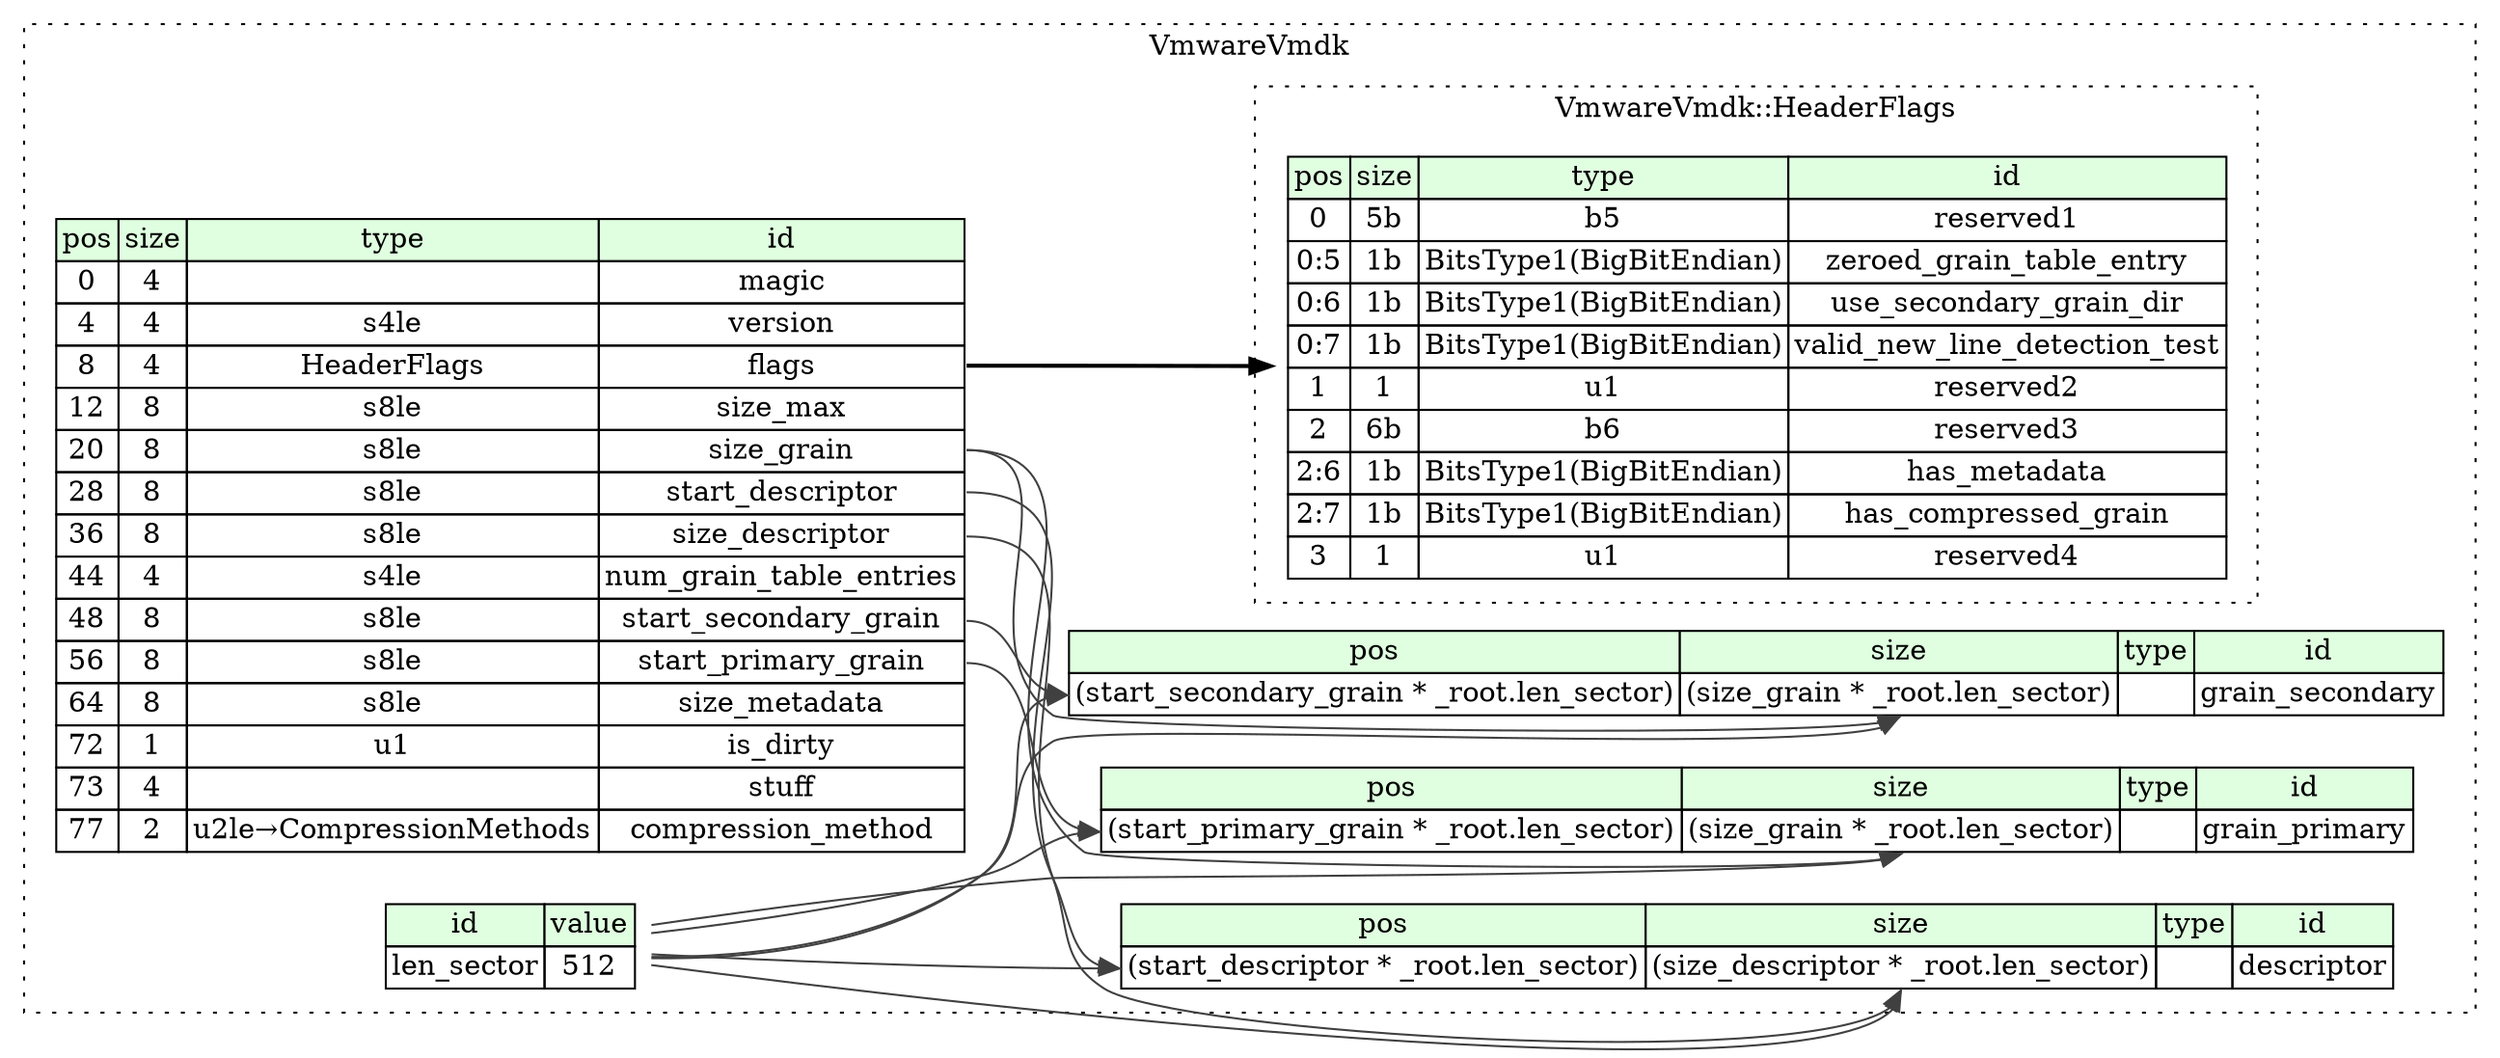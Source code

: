 digraph {
	rankdir=LR;
	node [shape=plaintext];
	subgraph cluster__vmware_vmdk {
		label="VmwareVmdk";
		graph[style=dotted];

		vmware_vmdk__seq [label=<<TABLE BORDER="0" CELLBORDER="1" CELLSPACING="0">
			<TR><TD BGCOLOR="#E0FFE0">pos</TD><TD BGCOLOR="#E0FFE0">size</TD><TD BGCOLOR="#E0FFE0">type</TD><TD BGCOLOR="#E0FFE0">id</TD></TR>
			<TR><TD PORT="magic_pos">0</TD><TD PORT="magic_size">4</TD><TD></TD><TD PORT="magic_type">magic</TD></TR>
			<TR><TD PORT="version_pos">4</TD><TD PORT="version_size">4</TD><TD>s4le</TD><TD PORT="version_type">version</TD></TR>
			<TR><TD PORT="flags_pos">8</TD><TD PORT="flags_size">4</TD><TD>HeaderFlags</TD><TD PORT="flags_type">flags</TD></TR>
			<TR><TD PORT="size_max_pos">12</TD><TD PORT="size_max_size">8</TD><TD>s8le</TD><TD PORT="size_max_type">size_max</TD></TR>
			<TR><TD PORT="size_grain_pos">20</TD><TD PORT="size_grain_size">8</TD><TD>s8le</TD><TD PORT="size_grain_type">size_grain</TD></TR>
			<TR><TD PORT="start_descriptor_pos">28</TD><TD PORT="start_descriptor_size">8</TD><TD>s8le</TD><TD PORT="start_descriptor_type">start_descriptor</TD></TR>
			<TR><TD PORT="size_descriptor_pos">36</TD><TD PORT="size_descriptor_size">8</TD><TD>s8le</TD><TD PORT="size_descriptor_type">size_descriptor</TD></TR>
			<TR><TD PORT="num_grain_table_entries_pos">44</TD><TD PORT="num_grain_table_entries_size">4</TD><TD>s4le</TD><TD PORT="num_grain_table_entries_type">num_grain_table_entries</TD></TR>
			<TR><TD PORT="start_secondary_grain_pos">48</TD><TD PORT="start_secondary_grain_size">8</TD><TD>s8le</TD><TD PORT="start_secondary_grain_type">start_secondary_grain</TD></TR>
			<TR><TD PORT="start_primary_grain_pos">56</TD><TD PORT="start_primary_grain_size">8</TD><TD>s8le</TD><TD PORT="start_primary_grain_type">start_primary_grain</TD></TR>
			<TR><TD PORT="size_metadata_pos">64</TD><TD PORT="size_metadata_size">8</TD><TD>s8le</TD><TD PORT="size_metadata_type">size_metadata</TD></TR>
			<TR><TD PORT="is_dirty_pos">72</TD><TD PORT="is_dirty_size">1</TD><TD>u1</TD><TD PORT="is_dirty_type">is_dirty</TD></TR>
			<TR><TD PORT="stuff_pos">73</TD><TD PORT="stuff_size">4</TD><TD></TD><TD PORT="stuff_type">stuff</TD></TR>
			<TR><TD PORT="compression_method_pos">77</TD><TD PORT="compression_method_size">2</TD><TD>u2le→CompressionMethods</TD><TD PORT="compression_method_type">compression_method</TD></TR>
		</TABLE>>];
		vmware_vmdk__inst__len_sector [label=<<TABLE BORDER="0" CELLBORDER="1" CELLSPACING="0">
			<TR><TD BGCOLOR="#E0FFE0">id</TD><TD BGCOLOR="#E0FFE0">value</TD></TR>
			<TR><TD>len_sector</TD><TD>512</TD></TR>
		</TABLE>>];
		vmware_vmdk__inst__descriptor [label=<<TABLE BORDER="0" CELLBORDER="1" CELLSPACING="0">
			<TR><TD BGCOLOR="#E0FFE0">pos</TD><TD BGCOLOR="#E0FFE0">size</TD><TD BGCOLOR="#E0FFE0">type</TD><TD BGCOLOR="#E0FFE0">id</TD></TR>
			<TR><TD PORT="descriptor_pos">(start_descriptor * _root.len_sector)</TD><TD PORT="descriptor_size">(size_descriptor * _root.len_sector)</TD><TD></TD><TD PORT="descriptor_type">descriptor</TD></TR>
		</TABLE>>];
		vmware_vmdk__inst__grain_primary [label=<<TABLE BORDER="0" CELLBORDER="1" CELLSPACING="0">
			<TR><TD BGCOLOR="#E0FFE0">pos</TD><TD BGCOLOR="#E0FFE0">size</TD><TD BGCOLOR="#E0FFE0">type</TD><TD BGCOLOR="#E0FFE0">id</TD></TR>
			<TR><TD PORT="grain_primary_pos">(start_primary_grain * _root.len_sector)</TD><TD PORT="grain_primary_size">(size_grain * _root.len_sector)</TD><TD></TD><TD PORT="grain_primary_type">grain_primary</TD></TR>
		</TABLE>>];
		vmware_vmdk__inst__grain_secondary [label=<<TABLE BORDER="0" CELLBORDER="1" CELLSPACING="0">
			<TR><TD BGCOLOR="#E0FFE0">pos</TD><TD BGCOLOR="#E0FFE0">size</TD><TD BGCOLOR="#E0FFE0">type</TD><TD BGCOLOR="#E0FFE0">id</TD></TR>
			<TR><TD PORT="grain_secondary_pos">(start_secondary_grain * _root.len_sector)</TD><TD PORT="grain_secondary_size">(size_grain * _root.len_sector)</TD><TD></TD><TD PORT="grain_secondary_type">grain_secondary</TD></TR>
		</TABLE>>];
		subgraph cluster__header_flags {
			label="VmwareVmdk::HeaderFlags";
			graph[style=dotted];

			header_flags__seq [label=<<TABLE BORDER="0" CELLBORDER="1" CELLSPACING="0">
				<TR><TD BGCOLOR="#E0FFE0">pos</TD><TD BGCOLOR="#E0FFE0">size</TD><TD BGCOLOR="#E0FFE0">type</TD><TD BGCOLOR="#E0FFE0">id</TD></TR>
				<TR><TD PORT="reserved1_pos">0</TD><TD PORT="reserved1_size">5b</TD><TD>b5</TD><TD PORT="reserved1_type">reserved1</TD></TR>
				<TR><TD PORT="zeroed_grain_table_entry_pos">0:5</TD><TD PORT="zeroed_grain_table_entry_size">1b</TD><TD>BitsType1(BigBitEndian)</TD><TD PORT="zeroed_grain_table_entry_type">zeroed_grain_table_entry</TD></TR>
				<TR><TD PORT="use_secondary_grain_dir_pos">0:6</TD><TD PORT="use_secondary_grain_dir_size">1b</TD><TD>BitsType1(BigBitEndian)</TD><TD PORT="use_secondary_grain_dir_type">use_secondary_grain_dir</TD></TR>
				<TR><TD PORT="valid_new_line_detection_test_pos">0:7</TD><TD PORT="valid_new_line_detection_test_size">1b</TD><TD>BitsType1(BigBitEndian)</TD><TD PORT="valid_new_line_detection_test_type">valid_new_line_detection_test</TD></TR>
				<TR><TD PORT="reserved2_pos">1</TD><TD PORT="reserved2_size">1</TD><TD>u1</TD><TD PORT="reserved2_type">reserved2</TD></TR>
				<TR><TD PORT="reserved3_pos">2</TD><TD PORT="reserved3_size">6b</TD><TD>b6</TD><TD PORT="reserved3_type">reserved3</TD></TR>
				<TR><TD PORT="has_metadata_pos">2:6</TD><TD PORT="has_metadata_size">1b</TD><TD>BitsType1(BigBitEndian)</TD><TD PORT="has_metadata_type">has_metadata</TD></TR>
				<TR><TD PORT="has_compressed_grain_pos">2:7</TD><TD PORT="has_compressed_grain_size">1b</TD><TD>BitsType1(BigBitEndian)</TD><TD PORT="has_compressed_grain_type">has_compressed_grain</TD></TR>
				<TR><TD PORT="reserved4_pos">3</TD><TD PORT="reserved4_size">1</TD><TD>u1</TD><TD PORT="reserved4_type">reserved4</TD></TR>
			</TABLE>>];
		}
	}
	vmware_vmdk__seq:flags_type -> header_flags__seq [style=bold];
	vmware_vmdk__seq:start_descriptor_type -> vmware_vmdk__inst__descriptor:descriptor_pos [color="#404040"];
	vmware_vmdk__inst__len_sector:len_sector_type -> vmware_vmdk__inst__descriptor:descriptor_pos [color="#404040"];
	vmware_vmdk__seq:size_descriptor_type -> vmware_vmdk__inst__descriptor:descriptor_size [color="#404040"];
	vmware_vmdk__inst__len_sector:len_sector_type -> vmware_vmdk__inst__descriptor:descriptor_size [color="#404040"];
	vmware_vmdk__seq:start_primary_grain_type -> vmware_vmdk__inst__grain_primary:grain_primary_pos [color="#404040"];
	vmware_vmdk__inst__len_sector:len_sector_type -> vmware_vmdk__inst__grain_primary:grain_primary_pos [color="#404040"];
	vmware_vmdk__seq:size_grain_type -> vmware_vmdk__inst__grain_primary:grain_primary_size [color="#404040"];
	vmware_vmdk__inst__len_sector:len_sector_type -> vmware_vmdk__inst__grain_primary:grain_primary_size [color="#404040"];
	vmware_vmdk__seq:start_secondary_grain_type -> vmware_vmdk__inst__grain_secondary:grain_secondary_pos [color="#404040"];
	vmware_vmdk__inst__len_sector:len_sector_type -> vmware_vmdk__inst__grain_secondary:grain_secondary_pos [color="#404040"];
	vmware_vmdk__seq:size_grain_type -> vmware_vmdk__inst__grain_secondary:grain_secondary_size [color="#404040"];
	vmware_vmdk__inst__len_sector:len_sector_type -> vmware_vmdk__inst__grain_secondary:grain_secondary_size [color="#404040"];
}
